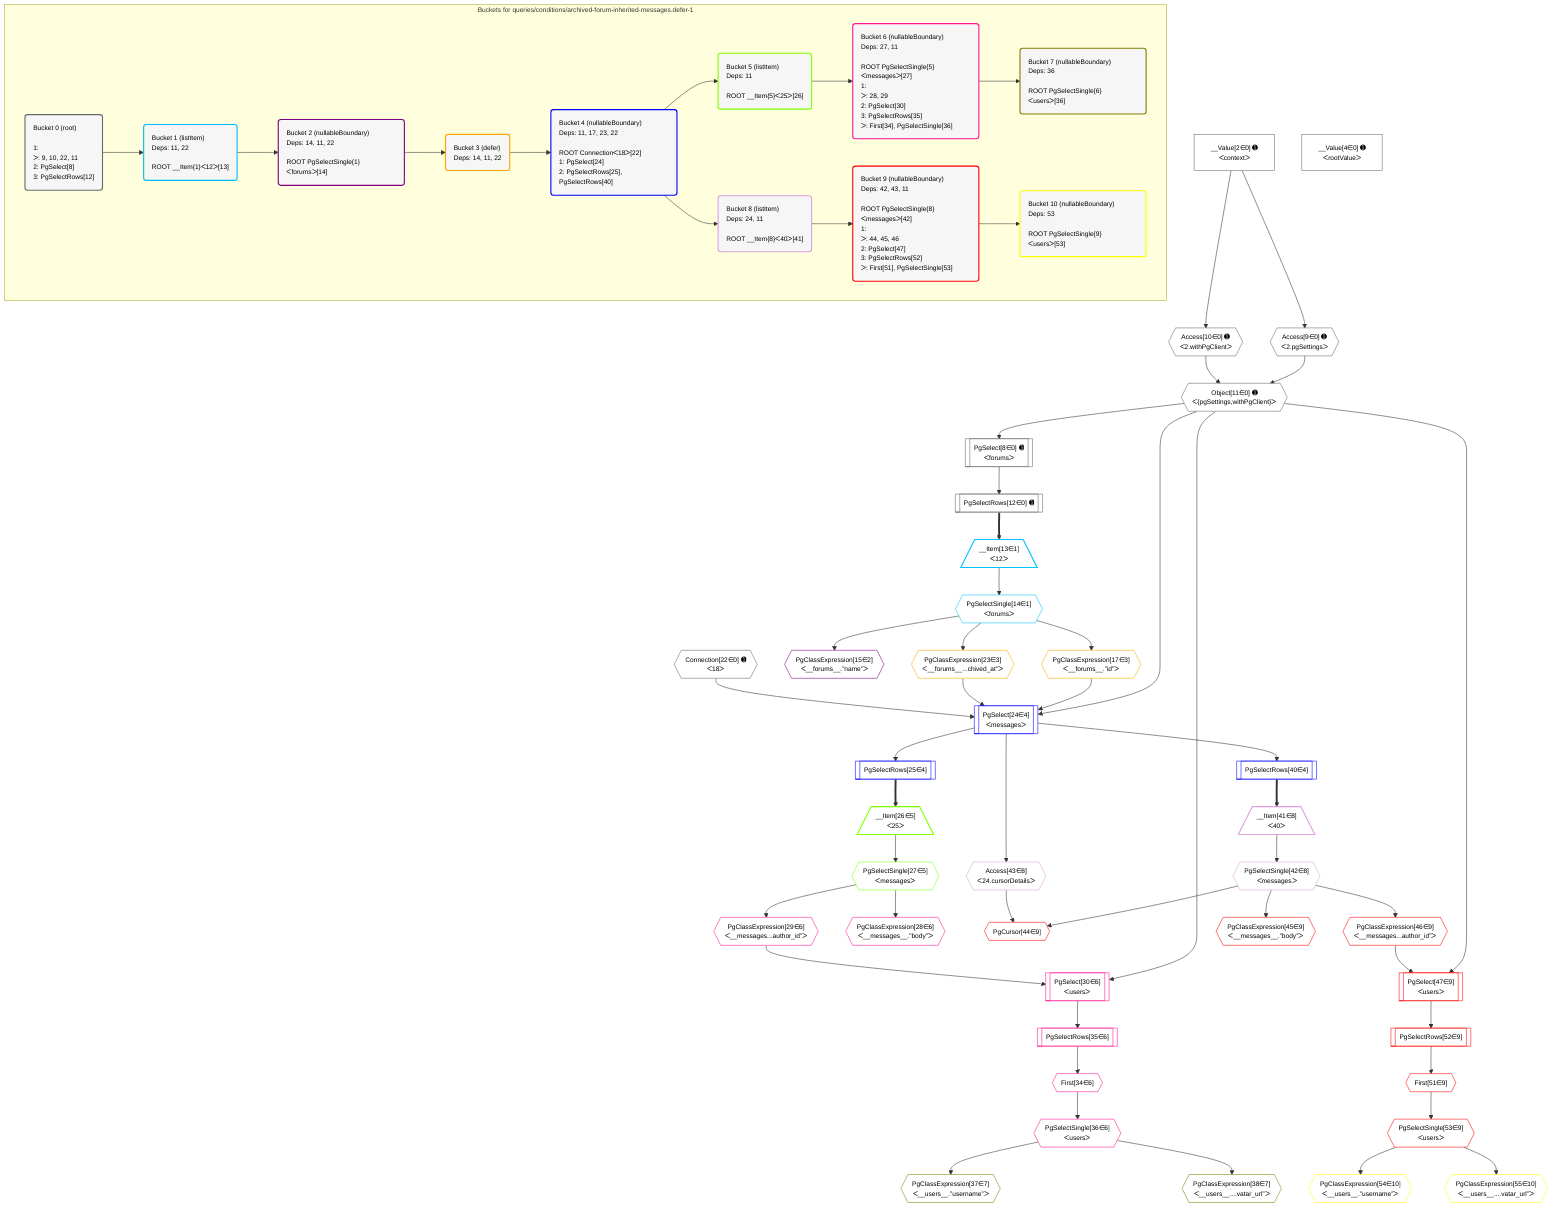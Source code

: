 %%{init: {'themeVariables': { 'fontSize': '12px'}}}%%
graph TD
    classDef path fill:#eee,stroke:#000,color:#000
    classDef plan fill:#fff,stroke-width:1px,color:#000
    classDef itemplan fill:#fff,stroke-width:2px,color:#000
    classDef unbatchedplan fill:#dff,stroke-width:1px,color:#000
    classDef sideeffectplan fill:#fcc,stroke-width:2px,color:#000
    classDef bucket fill:#f6f6f6,color:#000,stroke-width:2px,text-align:left


    %% plan dependencies
    Object11{{"Object[11∈0] ➊<br />ᐸ{pgSettings,withPgClient}ᐳ"}}:::plan
    Access9{{"Access[9∈0] ➊<br />ᐸ2.pgSettingsᐳ"}}:::plan
    Access10{{"Access[10∈0] ➊<br />ᐸ2.withPgClientᐳ"}}:::plan
    Access9 & Access10 --> Object11
    PgSelect8[["PgSelect[8∈0] ➊<br />ᐸforumsᐳ"]]:::plan
    Object11 --> PgSelect8
    __Value2["__Value[2∈0] ➊<br />ᐸcontextᐳ"]:::plan
    __Value2 --> Access9
    __Value2 --> Access10
    PgSelectRows12[["PgSelectRows[12∈0] ➊"]]:::plan
    PgSelect8 --> PgSelectRows12
    __Value4["__Value[4∈0] ➊<br />ᐸrootValueᐳ"]:::plan
    Connection22{{"Connection[22∈0] ➊<br />ᐸ18ᐳ"}}:::plan
    __Item13[/"__Item[13∈1]<br />ᐸ12ᐳ"\]:::itemplan
    PgSelectRows12 ==> __Item13
    PgSelectSingle14{{"PgSelectSingle[14∈1]<br />ᐸforumsᐳ"}}:::plan
    __Item13 --> PgSelectSingle14
    PgClassExpression15{{"PgClassExpression[15∈2]<br />ᐸ__forums__.”name”ᐳ"}}:::plan
    PgSelectSingle14 --> PgClassExpression15
    PgClassExpression17{{"PgClassExpression[17∈3]<br />ᐸ__forums__.”id”ᐳ"}}:::plan
    PgSelectSingle14 --> PgClassExpression17
    PgClassExpression23{{"PgClassExpression[23∈3]<br />ᐸ__forums__...chived_at”ᐳ"}}:::plan
    PgSelectSingle14 --> PgClassExpression23
    PgSelect24[["PgSelect[24∈4]<br />ᐸmessagesᐳ"]]:::plan
    Object11 & PgClassExpression17 & PgClassExpression23 & Connection22 --> PgSelect24
    PgSelectRows25[["PgSelectRows[25∈4]"]]:::plan
    PgSelect24 --> PgSelectRows25
    PgSelectRows40[["PgSelectRows[40∈4]"]]:::plan
    PgSelect24 --> PgSelectRows40
    __Item26[/"__Item[26∈5]<br />ᐸ25ᐳ"\]:::itemplan
    PgSelectRows25 ==> __Item26
    PgSelectSingle27{{"PgSelectSingle[27∈5]<br />ᐸmessagesᐳ"}}:::plan
    __Item26 --> PgSelectSingle27
    PgSelect30[["PgSelect[30∈6]<br />ᐸusersᐳ"]]:::plan
    PgClassExpression29{{"PgClassExpression[29∈6]<br />ᐸ__messages...author_id”ᐳ"}}:::plan
    Object11 & PgClassExpression29 --> PgSelect30
    PgClassExpression28{{"PgClassExpression[28∈6]<br />ᐸ__messages__.”body”ᐳ"}}:::plan
    PgSelectSingle27 --> PgClassExpression28
    PgSelectSingle27 --> PgClassExpression29
    First34{{"First[34∈6]"}}:::plan
    PgSelectRows35[["PgSelectRows[35∈6]"]]:::plan
    PgSelectRows35 --> First34
    PgSelect30 --> PgSelectRows35
    PgSelectSingle36{{"PgSelectSingle[36∈6]<br />ᐸusersᐳ"}}:::plan
    First34 --> PgSelectSingle36
    PgClassExpression37{{"PgClassExpression[37∈7]<br />ᐸ__users__.”username”ᐳ"}}:::plan
    PgSelectSingle36 --> PgClassExpression37
    PgClassExpression38{{"PgClassExpression[38∈7]<br />ᐸ__users__....vatar_url”ᐳ"}}:::plan
    PgSelectSingle36 --> PgClassExpression38
    __Item41[/"__Item[41∈8]<br />ᐸ40ᐳ"\]:::itemplan
    PgSelectRows40 ==> __Item41
    PgSelectSingle42{{"PgSelectSingle[42∈8]<br />ᐸmessagesᐳ"}}:::plan
    __Item41 --> PgSelectSingle42
    Access43{{"Access[43∈8]<br />ᐸ24.cursorDetailsᐳ"}}:::plan
    PgSelect24 --> Access43
    PgCursor44{{"PgCursor[44∈9]"}}:::plan
    PgSelectSingle42 & Access43 --> PgCursor44
    PgSelect47[["PgSelect[47∈9]<br />ᐸusersᐳ"]]:::plan
    PgClassExpression46{{"PgClassExpression[46∈9]<br />ᐸ__messages...author_id”ᐳ"}}:::plan
    Object11 & PgClassExpression46 --> PgSelect47
    PgClassExpression45{{"PgClassExpression[45∈9]<br />ᐸ__messages__.”body”ᐳ"}}:::plan
    PgSelectSingle42 --> PgClassExpression45
    PgSelectSingle42 --> PgClassExpression46
    First51{{"First[51∈9]"}}:::plan
    PgSelectRows52[["PgSelectRows[52∈9]"]]:::plan
    PgSelectRows52 --> First51
    PgSelect47 --> PgSelectRows52
    PgSelectSingle53{{"PgSelectSingle[53∈9]<br />ᐸusersᐳ"}}:::plan
    First51 --> PgSelectSingle53
    PgClassExpression54{{"PgClassExpression[54∈10]<br />ᐸ__users__.”username”ᐳ"}}:::plan
    PgSelectSingle53 --> PgClassExpression54
    PgClassExpression55{{"PgClassExpression[55∈10]<br />ᐸ__users__....vatar_url”ᐳ"}}:::plan
    PgSelectSingle53 --> PgClassExpression55

    %% define steps

    subgraph "Buckets for queries/conditions/archived-forum-inherited-messages.defer-1"
    Bucket0("Bucket 0 (root)<br /><br />1: <br />ᐳ: 9, 10, 22, 11<br />2: PgSelect[8]<br />3: PgSelectRows[12]"):::bucket
    classDef bucket0 stroke:#696969
    class Bucket0,__Value2,__Value4,PgSelect8,Access9,Access10,Object11,PgSelectRows12,Connection22 bucket0
    Bucket1("Bucket 1 (listItem)<br />Deps: 11, 22<br /><br />ROOT __Item{1}ᐸ12ᐳ[13]"):::bucket
    classDef bucket1 stroke:#00bfff
    class Bucket1,__Item13,PgSelectSingle14 bucket1
    Bucket2("Bucket 2 (nullableBoundary)<br />Deps: 14, 11, 22<br /><br />ROOT PgSelectSingle{1}ᐸforumsᐳ[14]"):::bucket
    classDef bucket2 stroke:#7f007f
    class Bucket2,PgClassExpression15 bucket2
    Bucket3("Bucket 3 (defer)<br />Deps: 14, 11, 22"):::bucket
    classDef bucket3 stroke:#ffa500
    class Bucket3,PgClassExpression17,PgClassExpression23 bucket3
    Bucket4("Bucket 4 (nullableBoundary)<br />Deps: 11, 17, 23, 22<br /><br />ROOT Connectionᐸ18ᐳ[22]<br />1: PgSelect[24]<br />2: PgSelectRows[25], PgSelectRows[40]"):::bucket
    classDef bucket4 stroke:#0000ff
    class Bucket4,PgSelect24,PgSelectRows25,PgSelectRows40 bucket4
    Bucket5("Bucket 5 (listItem)<br />Deps: 11<br /><br />ROOT __Item{5}ᐸ25ᐳ[26]"):::bucket
    classDef bucket5 stroke:#7fff00
    class Bucket5,__Item26,PgSelectSingle27 bucket5
    Bucket6("Bucket 6 (nullableBoundary)<br />Deps: 27, 11<br /><br />ROOT PgSelectSingle{5}ᐸmessagesᐳ[27]<br />1: <br />ᐳ: 28, 29<br />2: PgSelect[30]<br />3: PgSelectRows[35]<br />ᐳ: First[34], PgSelectSingle[36]"):::bucket
    classDef bucket6 stroke:#ff1493
    class Bucket6,PgClassExpression28,PgClassExpression29,PgSelect30,First34,PgSelectRows35,PgSelectSingle36 bucket6
    Bucket7("Bucket 7 (nullableBoundary)<br />Deps: 36<br /><br />ROOT PgSelectSingle{6}ᐸusersᐳ[36]"):::bucket
    classDef bucket7 stroke:#808000
    class Bucket7,PgClassExpression37,PgClassExpression38 bucket7
    Bucket8("Bucket 8 (listItem)<br />Deps: 24, 11<br /><br />ROOT __Item{8}ᐸ40ᐳ[41]"):::bucket
    classDef bucket8 stroke:#dda0dd
    class Bucket8,__Item41,PgSelectSingle42,Access43 bucket8
    Bucket9("Bucket 9 (nullableBoundary)<br />Deps: 42, 43, 11<br /><br />ROOT PgSelectSingle{8}ᐸmessagesᐳ[42]<br />1: <br />ᐳ: 44, 45, 46<br />2: PgSelect[47]<br />3: PgSelectRows[52]<br />ᐳ: First[51], PgSelectSingle[53]"):::bucket
    classDef bucket9 stroke:#ff0000
    class Bucket9,PgCursor44,PgClassExpression45,PgClassExpression46,PgSelect47,First51,PgSelectRows52,PgSelectSingle53 bucket9
    Bucket10("Bucket 10 (nullableBoundary)<br />Deps: 53<br /><br />ROOT PgSelectSingle{9}ᐸusersᐳ[53]"):::bucket
    classDef bucket10 stroke:#ffff00
    class Bucket10,PgClassExpression54,PgClassExpression55 bucket10
    Bucket0 --> Bucket1
    Bucket1 --> Bucket2
    Bucket2 --> Bucket3
    Bucket3 --> Bucket4
    Bucket4 --> Bucket5 & Bucket8
    Bucket5 --> Bucket6
    Bucket6 --> Bucket7
    Bucket8 --> Bucket9
    Bucket9 --> Bucket10
    end